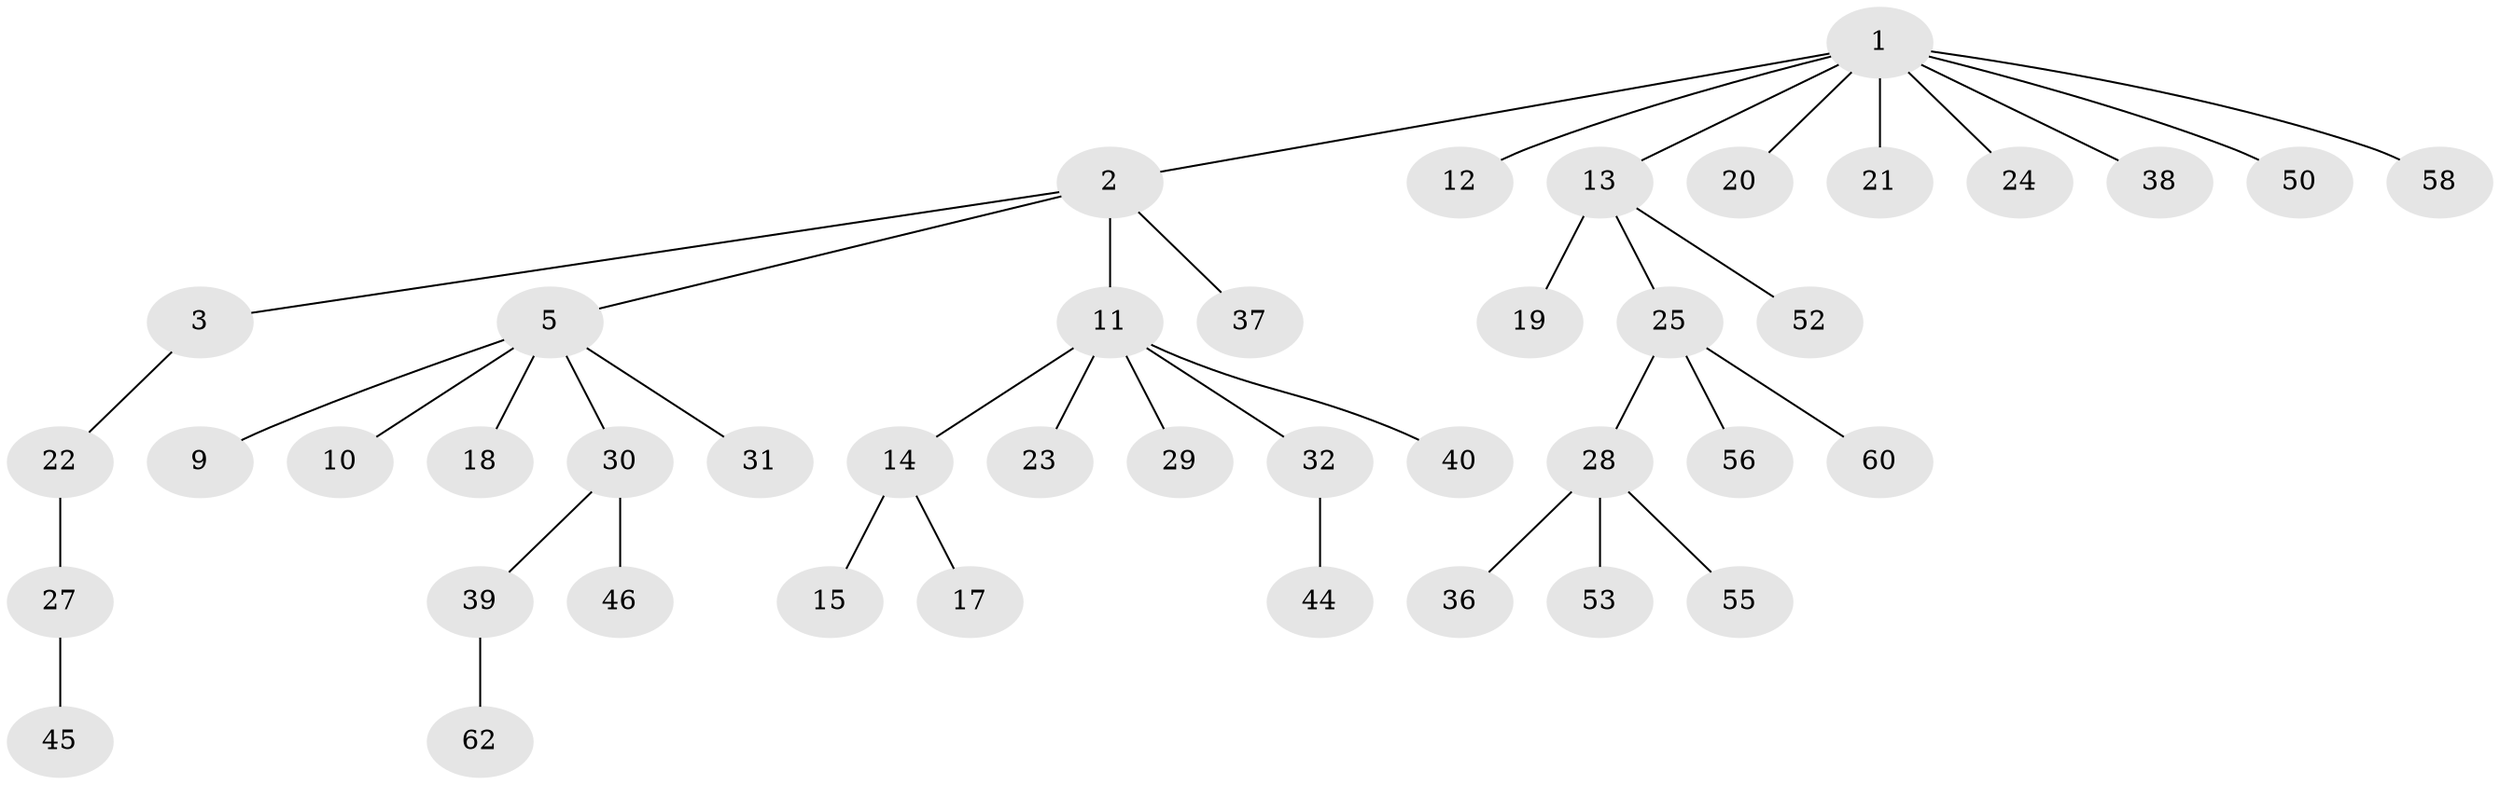 // Generated by graph-tools (version 1.1) at 2025/24/03/03/25 07:24:08]
// undirected, 42 vertices, 41 edges
graph export_dot {
graph [start="1"]
  node [color=gray90,style=filled];
  1 [super="+7"];
  2 [super="+4"];
  3 [super="+8"];
  5 [super="+6"];
  9 [super="+47"];
  10;
  11 [super="+16"];
  12 [super="+61"];
  13 [super="+34"];
  14 [super="+54"];
  15;
  17;
  18 [super="+48"];
  19 [super="+43"];
  20;
  21;
  22 [super="+26"];
  23;
  24;
  25 [super="+49"];
  27 [super="+59"];
  28 [super="+57"];
  29;
  30 [super="+33"];
  31;
  32 [super="+35"];
  36;
  37;
  38 [super="+41"];
  39 [super="+51"];
  40 [super="+42"];
  44;
  45;
  46;
  50;
  52;
  53;
  55;
  56;
  58;
  60;
  62;
  1 -- 2;
  1 -- 12;
  1 -- 20;
  1 -- 24;
  1 -- 50;
  1 -- 21;
  1 -- 38;
  1 -- 58;
  1 -- 13;
  2 -- 3;
  2 -- 11;
  2 -- 5;
  2 -- 37;
  3 -- 22;
  5 -- 18;
  5 -- 30;
  5 -- 9;
  5 -- 10;
  5 -- 31;
  11 -- 14;
  11 -- 23;
  11 -- 32;
  11 -- 40;
  11 -- 29;
  13 -- 19;
  13 -- 25;
  13 -- 52;
  14 -- 15;
  14 -- 17;
  22 -- 27;
  25 -- 28;
  25 -- 56;
  25 -- 60;
  27 -- 45;
  28 -- 36;
  28 -- 53;
  28 -- 55;
  30 -- 46;
  30 -- 39;
  32 -- 44;
  39 -- 62;
}
